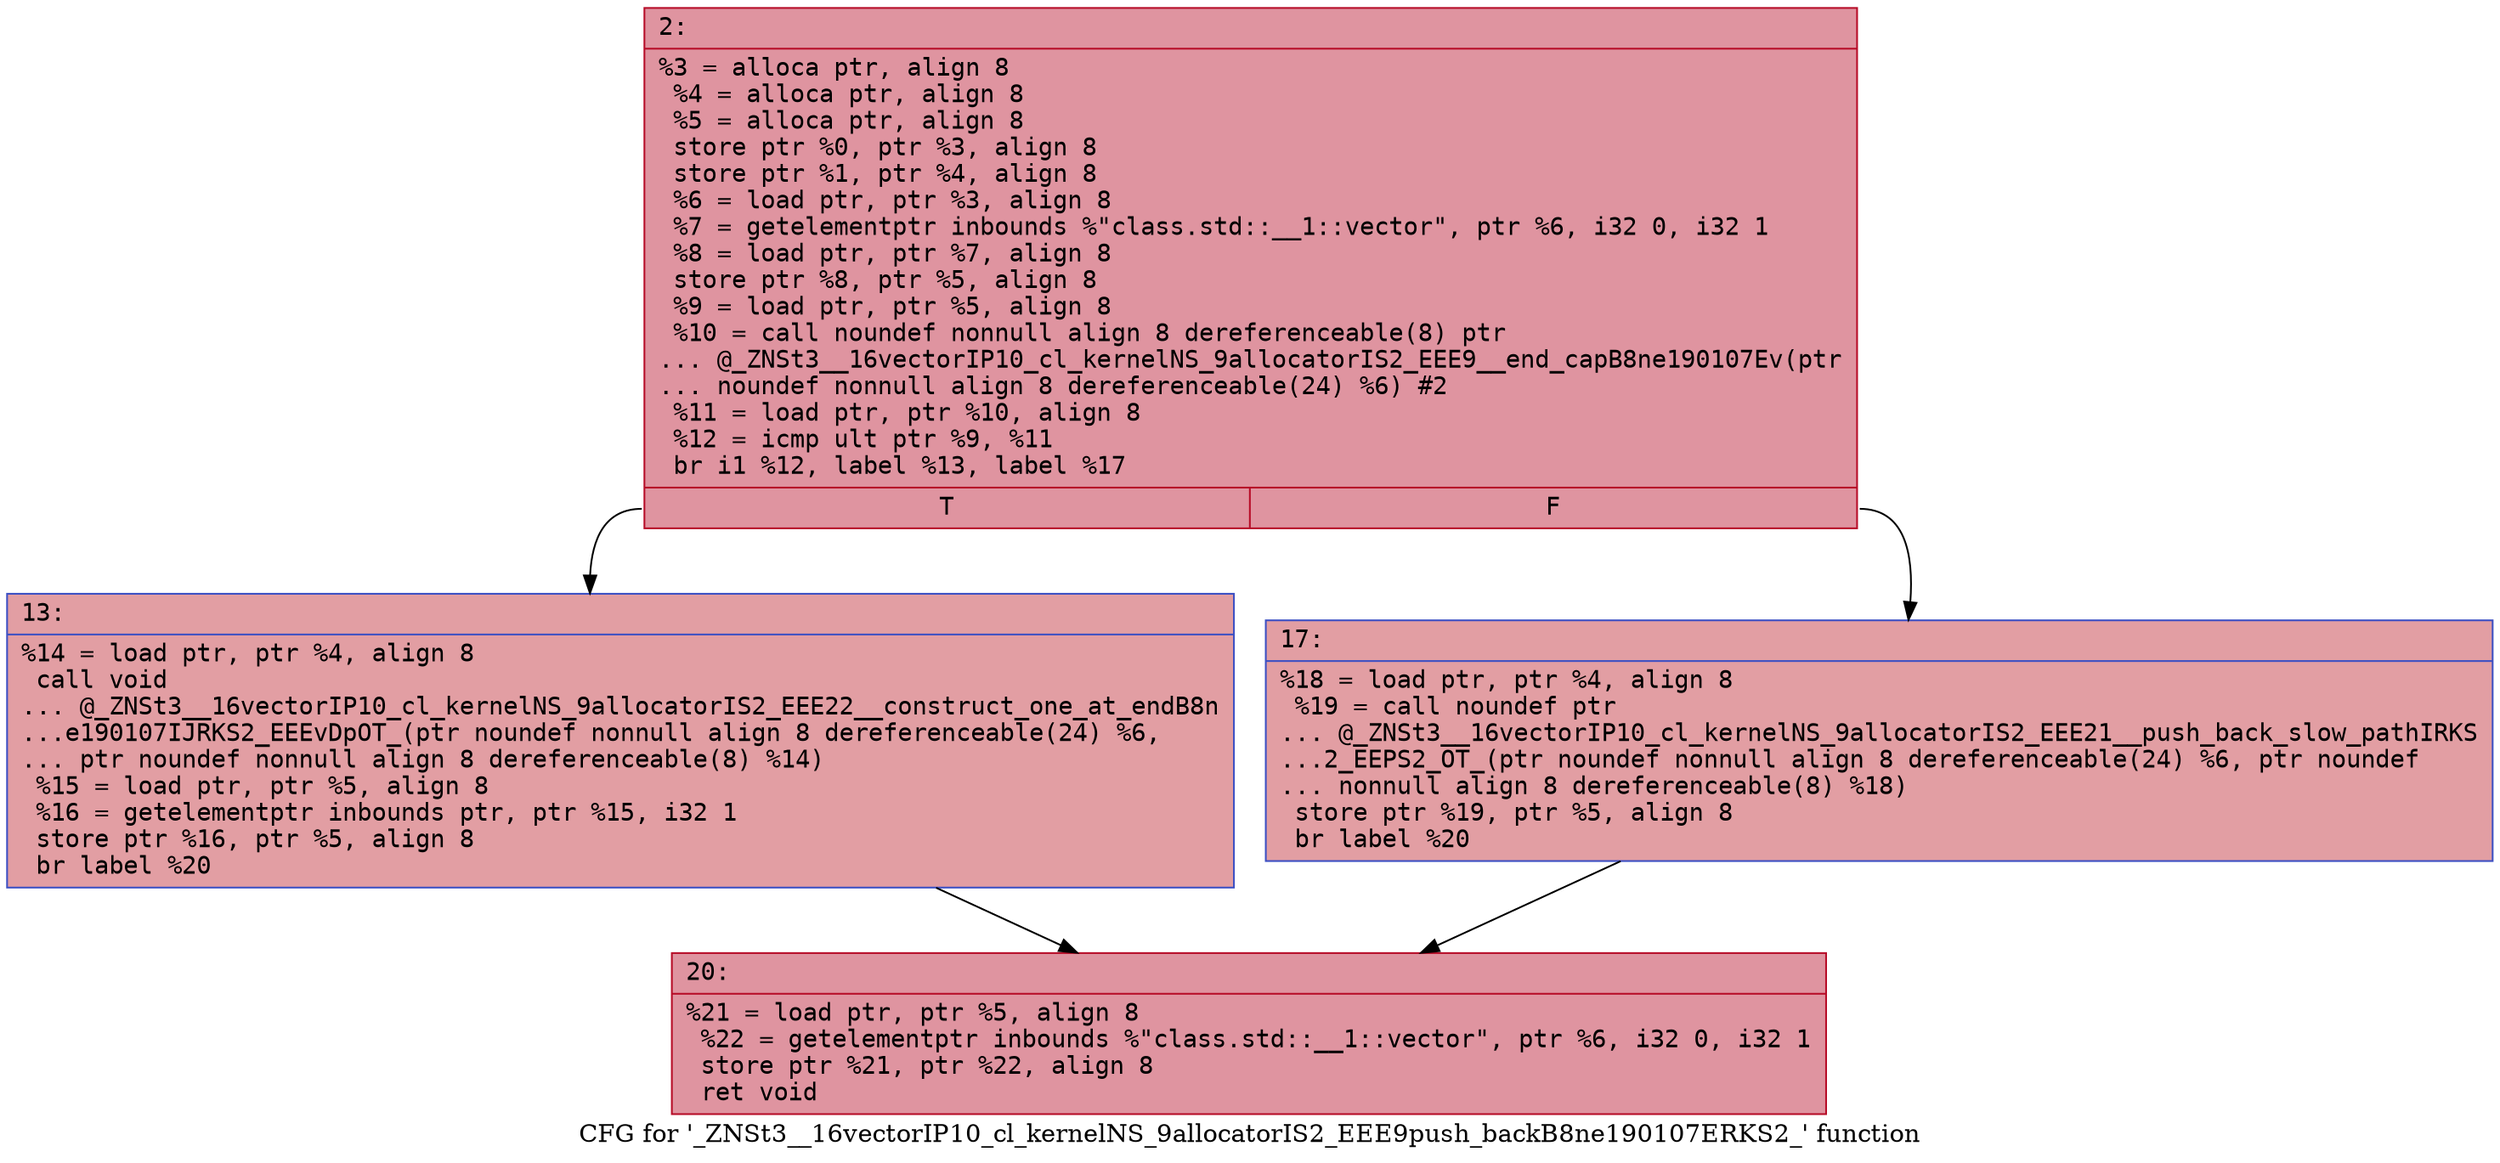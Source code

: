digraph "CFG for '_ZNSt3__16vectorIP10_cl_kernelNS_9allocatorIS2_EEE9push_backB8ne190107ERKS2_' function" {
	label="CFG for '_ZNSt3__16vectorIP10_cl_kernelNS_9allocatorIS2_EEE9push_backB8ne190107ERKS2_' function";

	Node0x6000005cd770 [shape=record,color="#b70d28ff", style=filled, fillcolor="#b70d2870" fontname="Courier",label="{2:\l|  %3 = alloca ptr, align 8\l  %4 = alloca ptr, align 8\l  %5 = alloca ptr, align 8\l  store ptr %0, ptr %3, align 8\l  store ptr %1, ptr %4, align 8\l  %6 = load ptr, ptr %3, align 8\l  %7 = getelementptr inbounds %\"class.std::__1::vector\", ptr %6, i32 0, i32 1\l  %8 = load ptr, ptr %7, align 8\l  store ptr %8, ptr %5, align 8\l  %9 = load ptr, ptr %5, align 8\l  %10 = call noundef nonnull align 8 dereferenceable(8) ptr\l... @_ZNSt3__16vectorIP10_cl_kernelNS_9allocatorIS2_EEE9__end_capB8ne190107Ev(ptr\l... noundef nonnull align 8 dereferenceable(24) %6) #2\l  %11 = load ptr, ptr %10, align 8\l  %12 = icmp ult ptr %9, %11\l  br i1 %12, label %13, label %17\l|{<s0>T|<s1>F}}"];
	Node0x6000005cd770:s0 -> Node0x6000005cd7c0[tooltip="2 -> 13\nProbability 50.00%" ];
	Node0x6000005cd770:s1 -> Node0x6000005cd810[tooltip="2 -> 17\nProbability 50.00%" ];
	Node0x6000005cd7c0 [shape=record,color="#3d50c3ff", style=filled, fillcolor="#be242e70" fontname="Courier",label="{13:\l|  %14 = load ptr, ptr %4, align 8\l  call void\l... @_ZNSt3__16vectorIP10_cl_kernelNS_9allocatorIS2_EEE22__construct_one_at_endB8n\l...e190107IJRKS2_EEEvDpOT_(ptr noundef nonnull align 8 dereferenceable(24) %6,\l... ptr noundef nonnull align 8 dereferenceable(8) %14)\l  %15 = load ptr, ptr %5, align 8\l  %16 = getelementptr inbounds ptr, ptr %15, i32 1\l  store ptr %16, ptr %5, align 8\l  br label %20\l}"];
	Node0x6000005cd7c0 -> Node0x6000005cd860[tooltip="13 -> 20\nProbability 100.00%" ];
	Node0x6000005cd810 [shape=record,color="#3d50c3ff", style=filled, fillcolor="#be242e70" fontname="Courier",label="{17:\l|  %18 = load ptr, ptr %4, align 8\l  %19 = call noundef ptr\l... @_ZNSt3__16vectorIP10_cl_kernelNS_9allocatorIS2_EEE21__push_back_slow_pathIRKS\l...2_EEPS2_OT_(ptr noundef nonnull align 8 dereferenceable(24) %6, ptr noundef\l... nonnull align 8 dereferenceable(8) %18)\l  store ptr %19, ptr %5, align 8\l  br label %20\l}"];
	Node0x6000005cd810 -> Node0x6000005cd860[tooltip="17 -> 20\nProbability 100.00%" ];
	Node0x6000005cd860 [shape=record,color="#b70d28ff", style=filled, fillcolor="#b70d2870" fontname="Courier",label="{20:\l|  %21 = load ptr, ptr %5, align 8\l  %22 = getelementptr inbounds %\"class.std::__1::vector\", ptr %6, i32 0, i32 1\l  store ptr %21, ptr %22, align 8\l  ret void\l}"];
}
